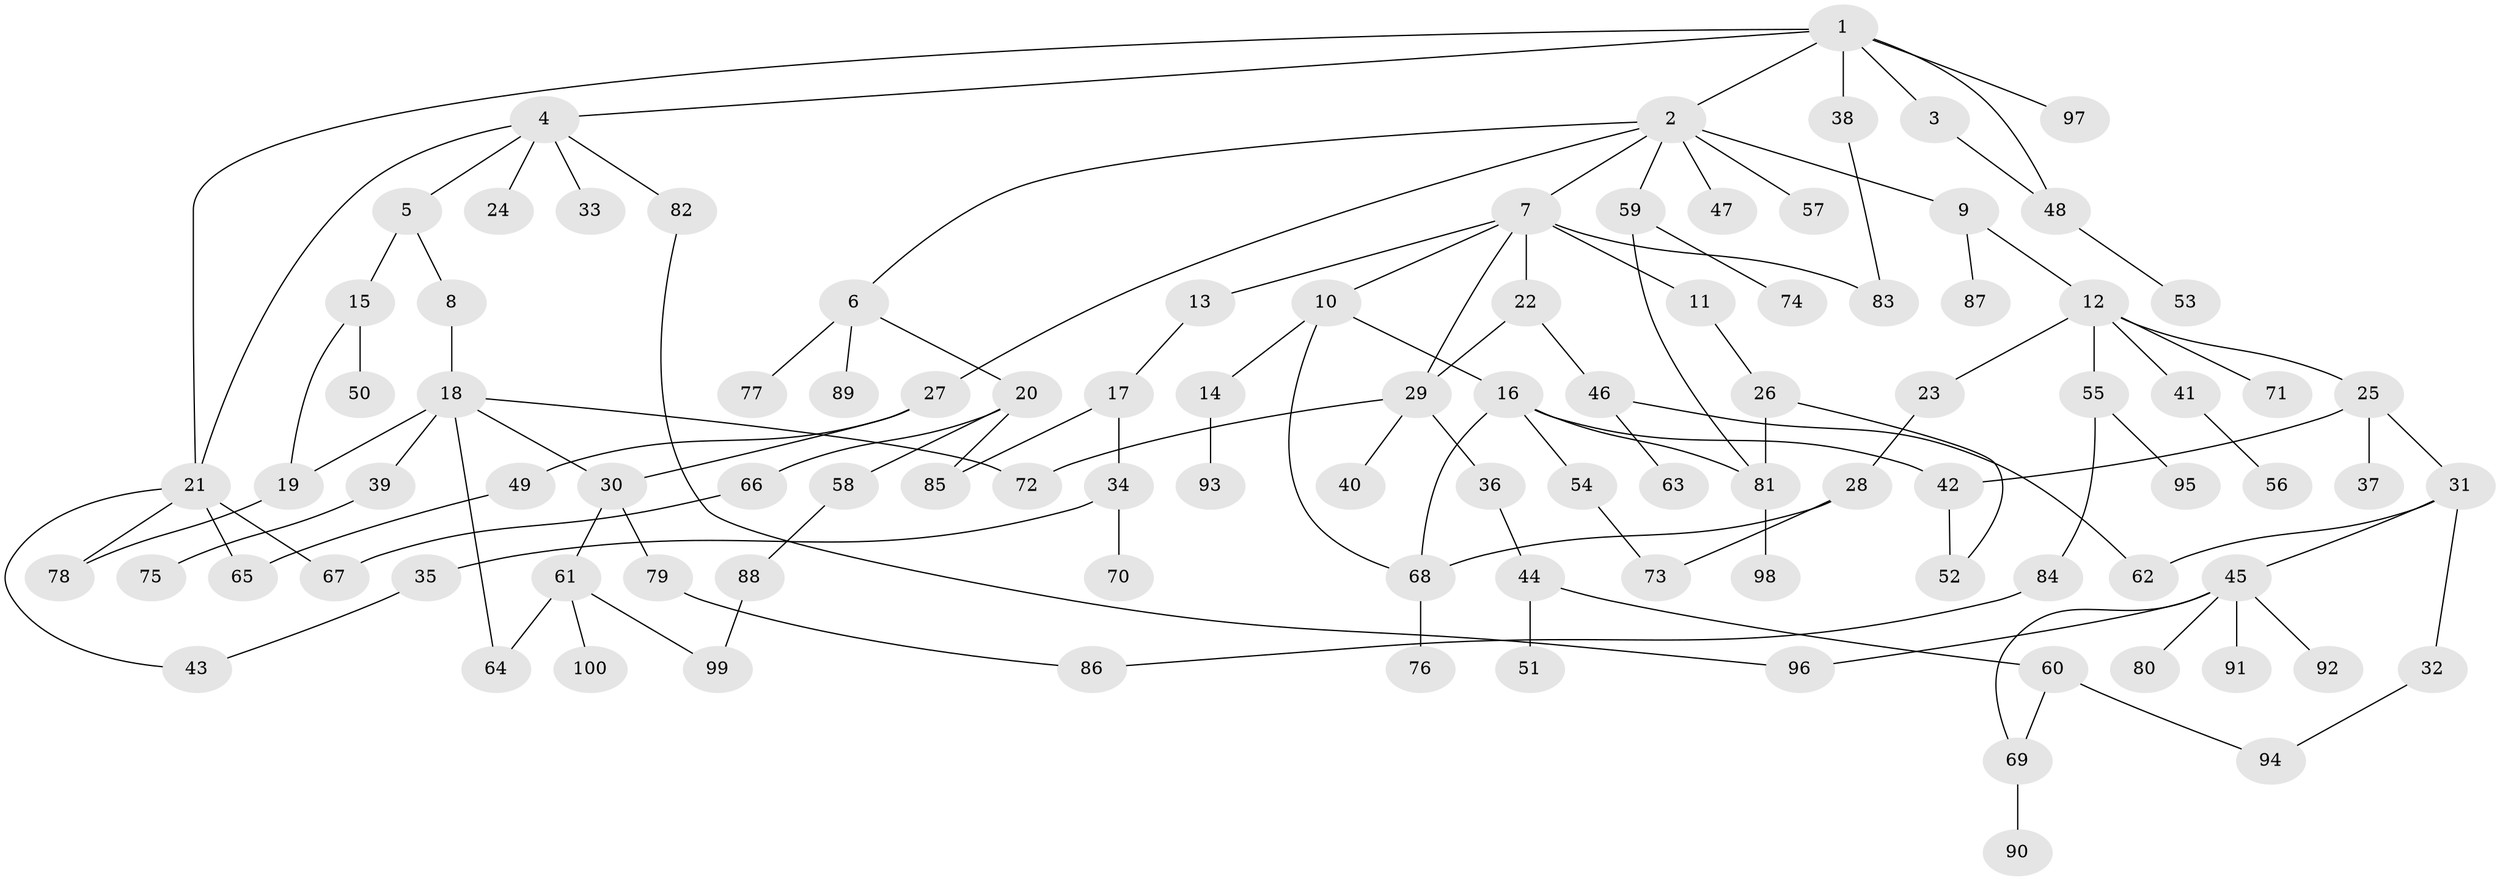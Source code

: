 // Generated by graph-tools (version 1.1) at 2025/54/02/21/25 11:54:43]
// undirected, 100 vertices, 125 edges
graph export_dot {
graph [start="1"]
  node [color=gray90,style=filled];
  1;
  2;
  3;
  4;
  5;
  6;
  7;
  8;
  9;
  10;
  11;
  12;
  13;
  14;
  15;
  16;
  17;
  18;
  19;
  20;
  21;
  22;
  23;
  24;
  25;
  26;
  27;
  28;
  29;
  30;
  31;
  32;
  33;
  34;
  35;
  36;
  37;
  38;
  39;
  40;
  41;
  42;
  43;
  44;
  45;
  46;
  47;
  48;
  49;
  50;
  51;
  52;
  53;
  54;
  55;
  56;
  57;
  58;
  59;
  60;
  61;
  62;
  63;
  64;
  65;
  66;
  67;
  68;
  69;
  70;
  71;
  72;
  73;
  74;
  75;
  76;
  77;
  78;
  79;
  80;
  81;
  82;
  83;
  84;
  85;
  86;
  87;
  88;
  89;
  90;
  91;
  92;
  93;
  94;
  95;
  96;
  97;
  98;
  99;
  100;
  1 -- 2;
  1 -- 3;
  1 -- 4;
  1 -- 21;
  1 -- 38;
  1 -- 48;
  1 -- 97;
  2 -- 6;
  2 -- 7;
  2 -- 9;
  2 -- 27;
  2 -- 47;
  2 -- 57;
  2 -- 59;
  3 -- 48;
  4 -- 5;
  4 -- 24;
  4 -- 33;
  4 -- 82;
  4 -- 21;
  5 -- 8;
  5 -- 15;
  6 -- 20;
  6 -- 77;
  6 -- 89;
  7 -- 10;
  7 -- 11;
  7 -- 13;
  7 -- 22;
  7 -- 83;
  7 -- 29;
  8 -- 18;
  9 -- 12;
  9 -- 87;
  10 -- 14;
  10 -- 16;
  10 -- 68;
  11 -- 26;
  12 -- 23;
  12 -- 25;
  12 -- 41;
  12 -- 55;
  12 -- 71;
  13 -- 17;
  14 -- 93;
  15 -- 50;
  15 -- 19;
  16 -- 54;
  16 -- 81;
  16 -- 42;
  16 -- 68;
  17 -- 34;
  17 -- 85;
  18 -- 19;
  18 -- 39;
  18 -- 64;
  18 -- 30;
  18 -- 72;
  19 -- 78;
  20 -- 58;
  20 -- 66;
  20 -- 85;
  21 -- 43;
  21 -- 65;
  21 -- 67;
  21 -- 78;
  22 -- 29;
  22 -- 46;
  23 -- 28;
  25 -- 31;
  25 -- 37;
  25 -- 42;
  26 -- 52;
  26 -- 81;
  27 -- 30;
  27 -- 49;
  28 -- 73;
  28 -- 68;
  29 -- 36;
  29 -- 40;
  29 -- 72;
  30 -- 61;
  30 -- 79;
  31 -- 32;
  31 -- 45;
  31 -- 62;
  32 -- 94;
  34 -- 35;
  34 -- 70;
  35 -- 43;
  36 -- 44;
  38 -- 83;
  39 -- 75;
  41 -- 56;
  42 -- 52;
  44 -- 51;
  44 -- 60;
  45 -- 80;
  45 -- 91;
  45 -- 92;
  45 -- 96;
  45 -- 69;
  46 -- 63;
  46 -- 62;
  48 -- 53;
  49 -- 65;
  54 -- 73;
  55 -- 84;
  55 -- 95;
  58 -- 88;
  59 -- 74;
  59 -- 81;
  60 -- 69;
  60 -- 94;
  61 -- 99;
  61 -- 100;
  61 -- 64;
  66 -- 67;
  68 -- 76;
  69 -- 90;
  79 -- 86;
  81 -- 98;
  82 -- 96;
  84 -- 86;
  88 -- 99;
}
